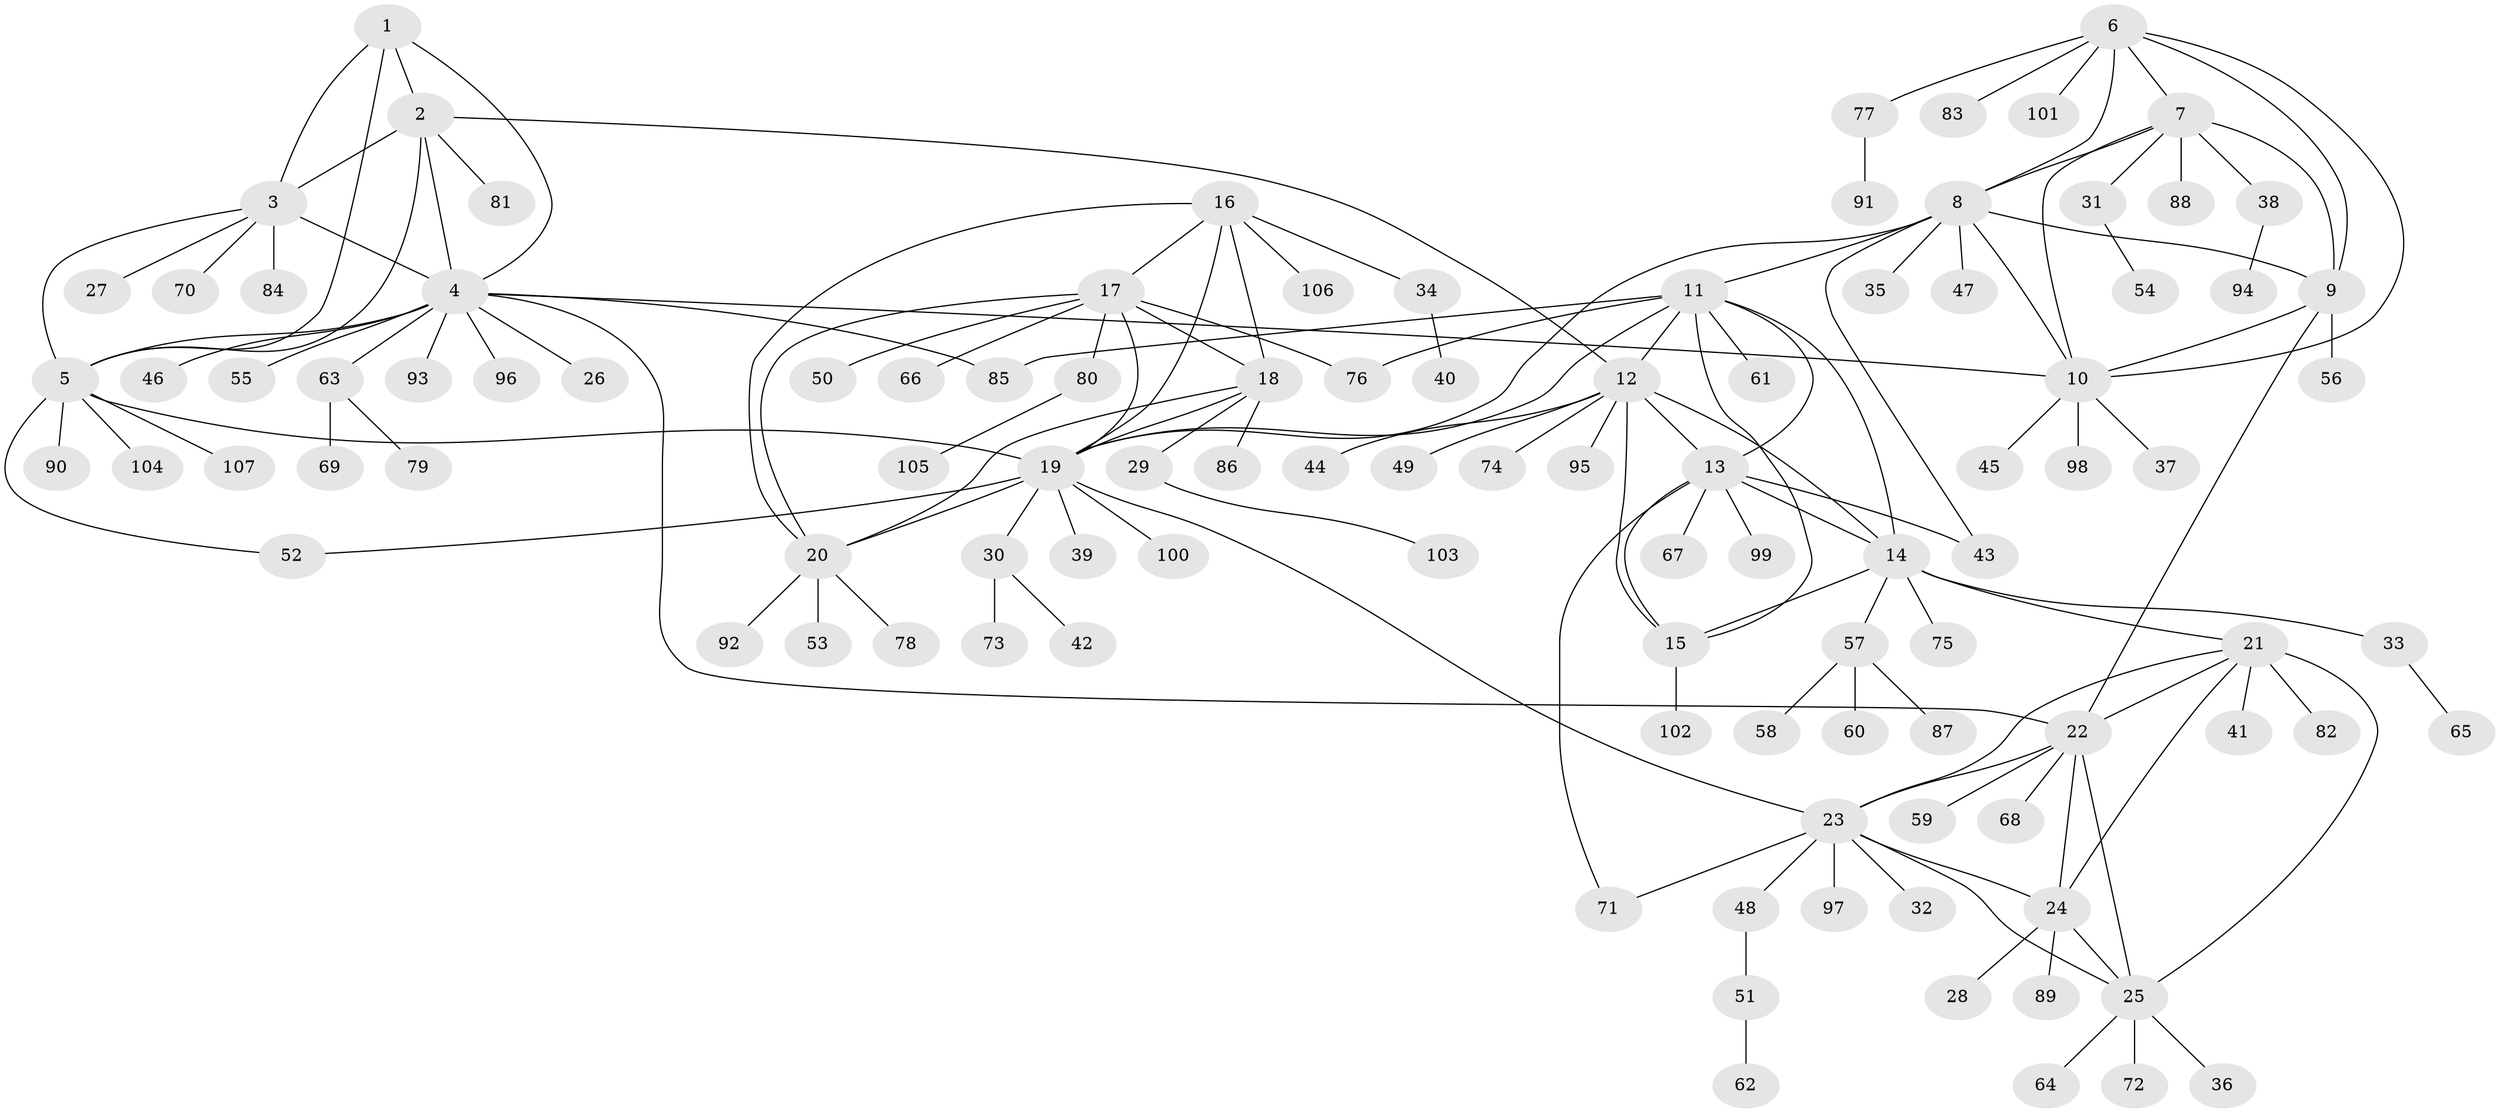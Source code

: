 // coarse degree distribution, {7: 0.05, 13: 0.0125, 4: 0.025, 10: 0.0125, 5: 0.0375, 9: 0.025, 8: 0.0375, 6: 0.05, 11: 0.0125, 1: 0.625, 2: 0.1, 3: 0.0125}
// Generated by graph-tools (version 1.1) at 2025/52/02/27/25 19:52:16]
// undirected, 107 vertices, 147 edges
graph export_dot {
graph [start="1"]
  node [color=gray90,style=filled];
  1;
  2;
  3;
  4;
  5;
  6;
  7;
  8;
  9;
  10;
  11;
  12;
  13;
  14;
  15;
  16;
  17;
  18;
  19;
  20;
  21;
  22;
  23;
  24;
  25;
  26;
  27;
  28;
  29;
  30;
  31;
  32;
  33;
  34;
  35;
  36;
  37;
  38;
  39;
  40;
  41;
  42;
  43;
  44;
  45;
  46;
  47;
  48;
  49;
  50;
  51;
  52;
  53;
  54;
  55;
  56;
  57;
  58;
  59;
  60;
  61;
  62;
  63;
  64;
  65;
  66;
  67;
  68;
  69;
  70;
  71;
  72;
  73;
  74;
  75;
  76;
  77;
  78;
  79;
  80;
  81;
  82;
  83;
  84;
  85;
  86;
  87;
  88;
  89;
  90;
  91;
  92;
  93;
  94;
  95;
  96;
  97;
  98;
  99;
  100;
  101;
  102;
  103;
  104;
  105;
  106;
  107;
  1 -- 2;
  1 -- 3;
  1 -- 4;
  1 -- 5;
  2 -- 3;
  2 -- 4;
  2 -- 5;
  2 -- 12;
  2 -- 81;
  3 -- 4;
  3 -- 5;
  3 -- 27;
  3 -- 70;
  3 -- 84;
  4 -- 5;
  4 -- 10;
  4 -- 22;
  4 -- 26;
  4 -- 46;
  4 -- 55;
  4 -- 63;
  4 -- 85;
  4 -- 93;
  4 -- 96;
  5 -- 19;
  5 -- 52;
  5 -- 90;
  5 -- 104;
  5 -- 107;
  6 -- 7;
  6 -- 8;
  6 -- 9;
  6 -- 10;
  6 -- 77;
  6 -- 83;
  6 -- 101;
  7 -- 8;
  7 -- 9;
  7 -- 10;
  7 -- 31;
  7 -- 38;
  7 -- 88;
  8 -- 9;
  8 -- 10;
  8 -- 11;
  8 -- 19;
  8 -- 35;
  8 -- 43;
  8 -- 47;
  9 -- 10;
  9 -- 22;
  9 -- 56;
  10 -- 37;
  10 -- 45;
  10 -- 98;
  11 -- 12;
  11 -- 13;
  11 -- 14;
  11 -- 15;
  11 -- 19;
  11 -- 61;
  11 -- 76;
  11 -- 85;
  12 -- 13;
  12 -- 14;
  12 -- 15;
  12 -- 44;
  12 -- 49;
  12 -- 74;
  12 -- 95;
  13 -- 14;
  13 -- 15;
  13 -- 43;
  13 -- 67;
  13 -- 71;
  13 -- 99;
  14 -- 15;
  14 -- 21;
  14 -- 33;
  14 -- 57;
  14 -- 75;
  15 -- 102;
  16 -- 17;
  16 -- 18;
  16 -- 19;
  16 -- 20;
  16 -- 34;
  16 -- 106;
  17 -- 18;
  17 -- 19;
  17 -- 20;
  17 -- 50;
  17 -- 66;
  17 -- 76;
  17 -- 80;
  18 -- 19;
  18 -- 20;
  18 -- 29;
  18 -- 86;
  19 -- 20;
  19 -- 23;
  19 -- 30;
  19 -- 39;
  19 -- 52;
  19 -- 100;
  20 -- 53;
  20 -- 78;
  20 -- 92;
  21 -- 22;
  21 -- 23;
  21 -- 24;
  21 -- 25;
  21 -- 41;
  21 -- 82;
  22 -- 23;
  22 -- 24;
  22 -- 25;
  22 -- 59;
  22 -- 68;
  23 -- 24;
  23 -- 25;
  23 -- 32;
  23 -- 48;
  23 -- 71;
  23 -- 97;
  24 -- 25;
  24 -- 28;
  24 -- 89;
  25 -- 36;
  25 -- 64;
  25 -- 72;
  29 -- 103;
  30 -- 42;
  30 -- 73;
  31 -- 54;
  33 -- 65;
  34 -- 40;
  38 -- 94;
  48 -- 51;
  51 -- 62;
  57 -- 58;
  57 -- 60;
  57 -- 87;
  63 -- 69;
  63 -- 79;
  77 -- 91;
  80 -- 105;
}
